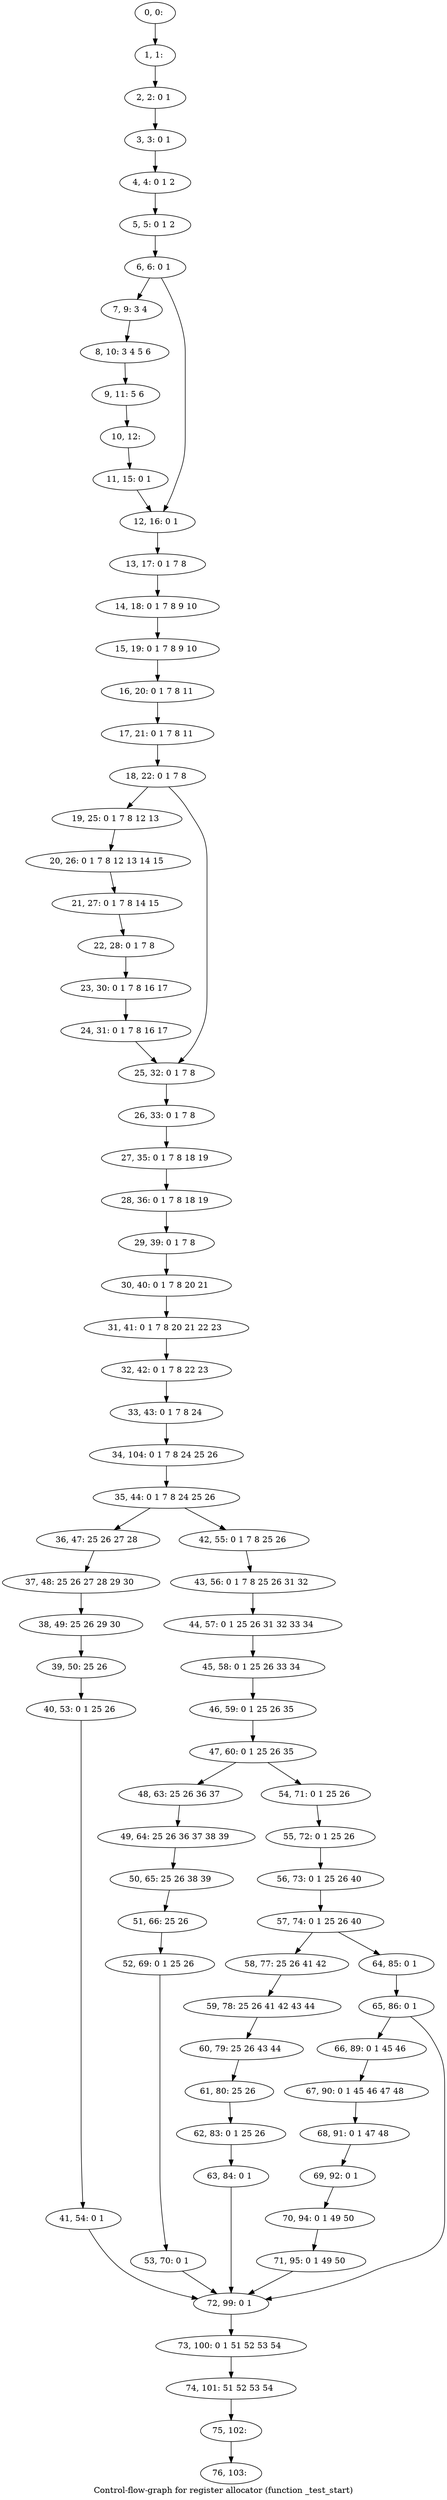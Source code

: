 digraph G {
graph [label="Control-flow-graph for register allocator (function _test_start)"]
0[label="0, 0: "];
1[label="1, 1: "];
2[label="2, 2: 0 1 "];
3[label="3, 3: 0 1 "];
4[label="4, 4: 0 1 2 "];
5[label="5, 5: 0 1 2 "];
6[label="6, 6: 0 1 "];
7[label="7, 9: 3 4 "];
8[label="8, 10: 3 4 5 6 "];
9[label="9, 11: 5 6 "];
10[label="10, 12: "];
11[label="11, 15: 0 1 "];
12[label="12, 16: 0 1 "];
13[label="13, 17: 0 1 7 8 "];
14[label="14, 18: 0 1 7 8 9 10 "];
15[label="15, 19: 0 1 7 8 9 10 "];
16[label="16, 20: 0 1 7 8 11 "];
17[label="17, 21: 0 1 7 8 11 "];
18[label="18, 22: 0 1 7 8 "];
19[label="19, 25: 0 1 7 8 12 13 "];
20[label="20, 26: 0 1 7 8 12 13 14 15 "];
21[label="21, 27: 0 1 7 8 14 15 "];
22[label="22, 28: 0 1 7 8 "];
23[label="23, 30: 0 1 7 8 16 17 "];
24[label="24, 31: 0 1 7 8 16 17 "];
25[label="25, 32: 0 1 7 8 "];
26[label="26, 33: 0 1 7 8 "];
27[label="27, 35: 0 1 7 8 18 19 "];
28[label="28, 36: 0 1 7 8 18 19 "];
29[label="29, 39: 0 1 7 8 "];
30[label="30, 40: 0 1 7 8 20 21 "];
31[label="31, 41: 0 1 7 8 20 21 22 23 "];
32[label="32, 42: 0 1 7 8 22 23 "];
33[label="33, 43: 0 1 7 8 24 "];
34[label="34, 104: 0 1 7 8 24 25 26 "];
35[label="35, 44: 0 1 7 8 24 25 26 "];
36[label="36, 47: 25 26 27 28 "];
37[label="37, 48: 25 26 27 28 29 30 "];
38[label="38, 49: 25 26 29 30 "];
39[label="39, 50: 25 26 "];
40[label="40, 53: 0 1 25 26 "];
41[label="41, 54: 0 1 "];
42[label="42, 55: 0 1 7 8 25 26 "];
43[label="43, 56: 0 1 7 8 25 26 31 32 "];
44[label="44, 57: 0 1 25 26 31 32 33 34 "];
45[label="45, 58: 0 1 25 26 33 34 "];
46[label="46, 59: 0 1 25 26 35 "];
47[label="47, 60: 0 1 25 26 35 "];
48[label="48, 63: 25 26 36 37 "];
49[label="49, 64: 25 26 36 37 38 39 "];
50[label="50, 65: 25 26 38 39 "];
51[label="51, 66: 25 26 "];
52[label="52, 69: 0 1 25 26 "];
53[label="53, 70: 0 1 "];
54[label="54, 71: 0 1 25 26 "];
55[label="55, 72: 0 1 25 26 "];
56[label="56, 73: 0 1 25 26 40 "];
57[label="57, 74: 0 1 25 26 40 "];
58[label="58, 77: 25 26 41 42 "];
59[label="59, 78: 25 26 41 42 43 44 "];
60[label="60, 79: 25 26 43 44 "];
61[label="61, 80: 25 26 "];
62[label="62, 83: 0 1 25 26 "];
63[label="63, 84: 0 1 "];
64[label="64, 85: 0 1 "];
65[label="65, 86: 0 1 "];
66[label="66, 89: 0 1 45 46 "];
67[label="67, 90: 0 1 45 46 47 48 "];
68[label="68, 91: 0 1 47 48 "];
69[label="69, 92: 0 1 "];
70[label="70, 94: 0 1 49 50 "];
71[label="71, 95: 0 1 49 50 "];
72[label="72, 99: 0 1 "];
73[label="73, 100: 0 1 51 52 53 54 "];
74[label="74, 101: 51 52 53 54 "];
75[label="75, 102: "];
76[label="76, 103: "];
0->1 ;
1->2 ;
2->3 ;
3->4 ;
4->5 ;
5->6 ;
6->7 ;
6->12 ;
7->8 ;
8->9 ;
9->10 ;
10->11 ;
11->12 ;
12->13 ;
13->14 ;
14->15 ;
15->16 ;
16->17 ;
17->18 ;
18->19 ;
18->25 ;
19->20 ;
20->21 ;
21->22 ;
22->23 ;
23->24 ;
24->25 ;
25->26 ;
26->27 ;
27->28 ;
28->29 ;
29->30 ;
30->31 ;
31->32 ;
32->33 ;
33->34 ;
34->35 ;
35->36 ;
35->42 ;
36->37 ;
37->38 ;
38->39 ;
39->40 ;
40->41 ;
41->72 ;
42->43 ;
43->44 ;
44->45 ;
45->46 ;
46->47 ;
47->48 ;
47->54 ;
48->49 ;
49->50 ;
50->51 ;
51->52 ;
52->53 ;
53->72 ;
54->55 ;
55->56 ;
56->57 ;
57->58 ;
57->64 ;
58->59 ;
59->60 ;
60->61 ;
61->62 ;
62->63 ;
63->72 ;
64->65 ;
65->66 ;
65->72 ;
66->67 ;
67->68 ;
68->69 ;
69->70 ;
70->71 ;
71->72 ;
72->73 ;
73->74 ;
74->75 ;
75->76 ;
}
